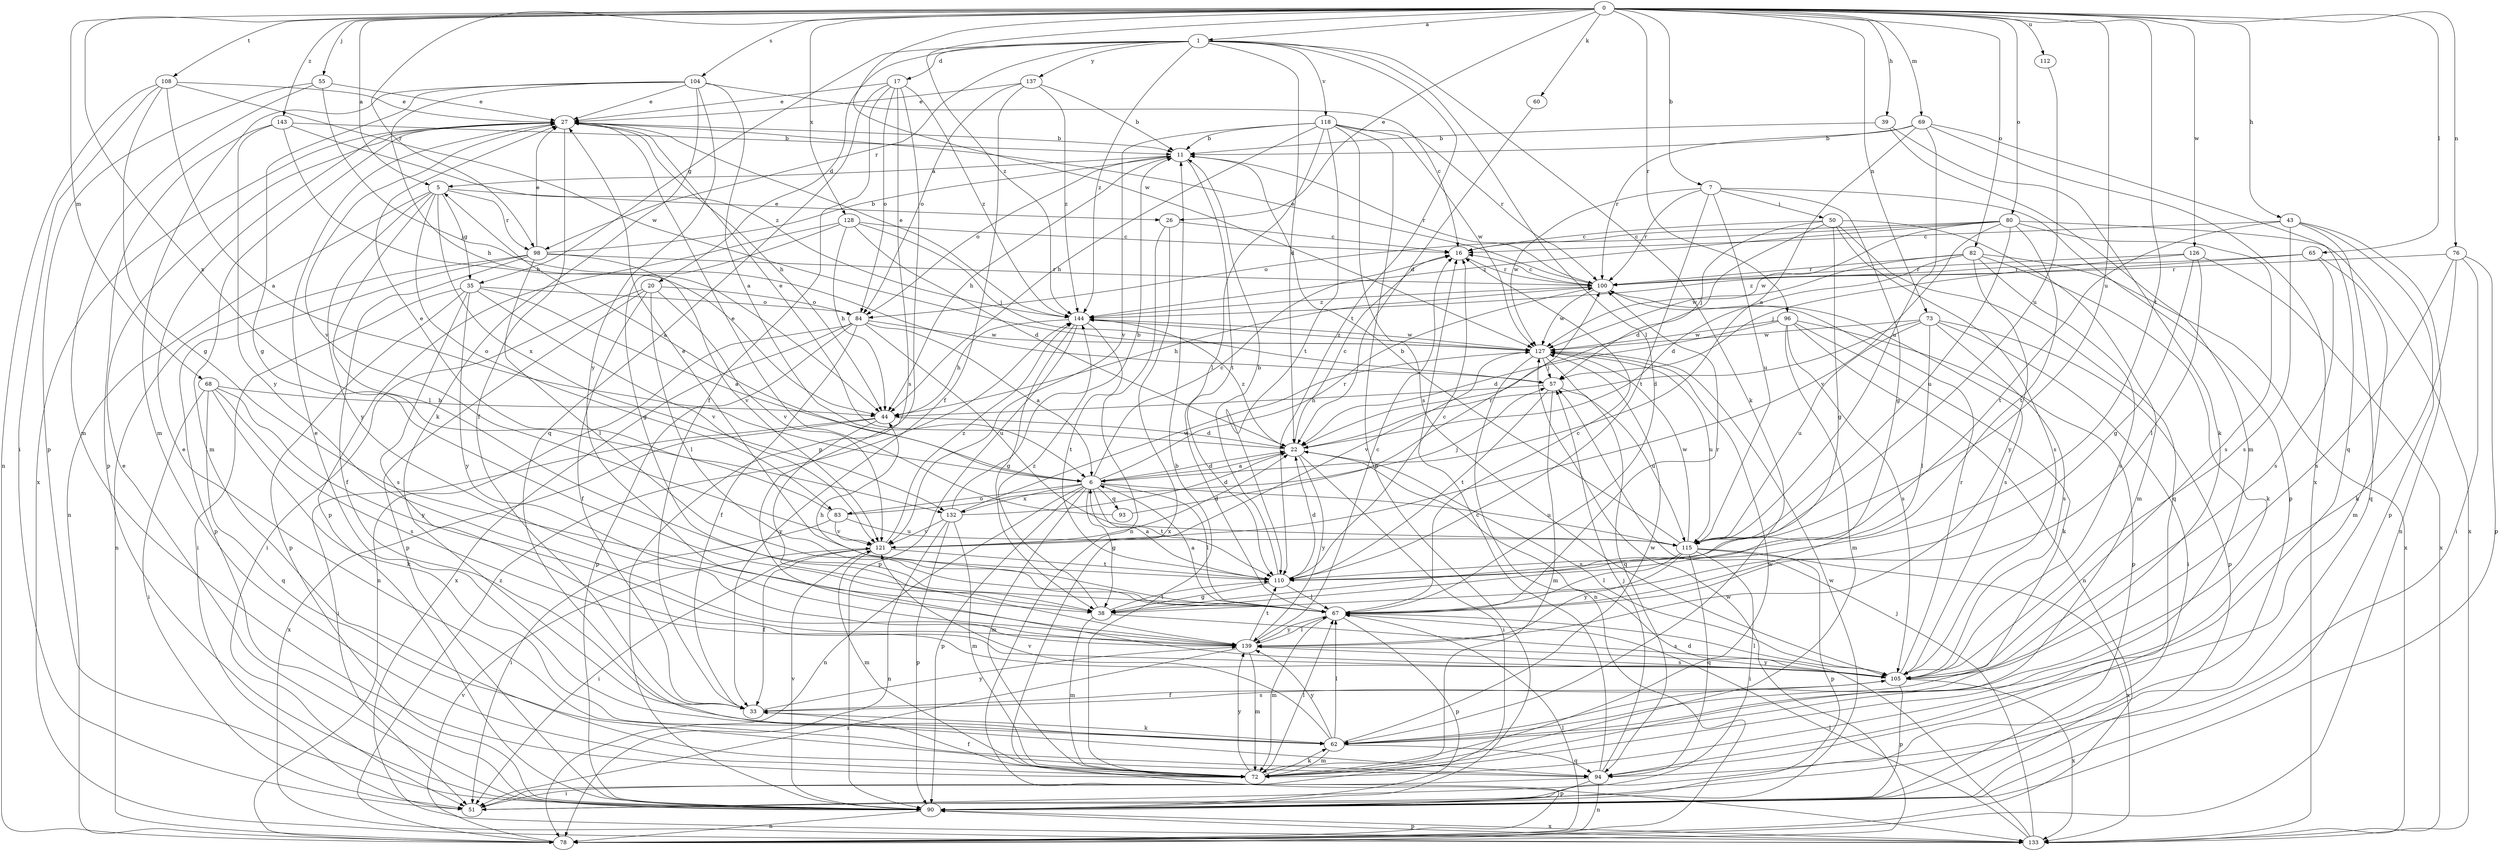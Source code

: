 strict digraph  {
0;
1;
5;
6;
7;
11;
16;
17;
20;
22;
26;
27;
33;
35;
38;
39;
43;
44;
50;
51;
55;
57;
60;
62;
65;
67;
68;
69;
72;
73;
76;
78;
80;
82;
83;
84;
90;
93;
94;
96;
98;
100;
104;
105;
108;
110;
112;
115;
118;
121;
126;
127;
128;
132;
133;
137;
139;
143;
144;
0 -> 1  [label=a];
0 -> 5  [label=a];
0 -> 7  [label=b];
0 -> 26  [label=e];
0 -> 39  [label=h];
0 -> 43  [label=h];
0 -> 55  [label=j];
0 -> 60  [label=k];
0 -> 65  [label=l];
0 -> 68  [label=m];
0 -> 69  [label=m];
0 -> 73  [label=n];
0 -> 76  [label=n];
0 -> 80  [label=o];
0 -> 82  [label=o];
0 -> 96  [label=r];
0 -> 98  [label=r];
0 -> 104  [label=s];
0 -> 108  [label=t];
0 -> 110  [label=t];
0 -> 112  [label=u];
0 -> 115  [label=u];
0 -> 126  [label=w];
0 -> 127  [label=w];
0 -> 128  [label=x];
0 -> 132  [label=x];
0 -> 143  [label=z];
0 -> 144  [label=z];
1 -> 17  [label=d];
1 -> 20  [label=d];
1 -> 22  [label=d];
1 -> 35  [label=g];
1 -> 62  [label=k];
1 -> 67  [label=l];
1 -> 98  [label=r];
1 -> 110  [label=t];
1 -> 118  [label=v];
1 -> 137  [label=y];
1 -> 144  [label=z];
5 -> 26  [label=e];
5 -> 35  [label=g];
5 -> 67  [label=l];
5 -> 78  [label=n];
5 -> 83  [label=o];
5 -> 98  [label=r];
5 -> 132  [label=x];
5 -> 139  [label=y];
6 -> 5  [label=a];
6 -> 16  [label=c];
6 -> 22  [label=d];
6 -> 38  [label=g];
6 -> 67  [label=l];
6 -> 72  [label=m];
6 -> 78  [label=n];
6 -> 83  [label=o];
6 -> 90  [label=p];
6 -> 93  [label=q];
6 -> 100  [label=r];
6 -> 110  [label=t];
6 -> 115  [label=u];
6 -> 132  [label=x];
7 -> 38  [label=g];
7 -> 50  [label=i];
7 -> 90  [label=p];
7 -> 100  [label=r];
7 -> 110  [label=t];
7 -> 115  [label=u];
7 -> 127  [label=w];
11 -> 5  [label=a];
11 -> 44  [label=h];
11 -> 84  [label=o];
11 -> 100  [label=r];
11 -> 110  [label=t];
16 -> 100  [label=r];
17 -> 27  [label=e];
17 -> 33  [label=f];
17 -> 84  [label=o];
17 -> 90  [label=p];
17 -> 94  [label=q];
17 -> 105  [label=s];
17 -> 144  [label=z];
20 -> 33  [label=f];
20 -> 51  [label=i];
20 -> 67  [label=l];
20 -> 84  [label=o];
20 -> 90  [label=p];
20 -> 121  [label=v];
22 -> 6  [label=a];
22 -> 16  [label=c];
22 -> 27  [label=e];
22 -> 51  [label=i];
22 -> 105  [label=s];
22 -> 139  [label=y];
22 -> 144  [label=z];
26 -> 16  [label=c];
26 -> 78  [label=n];
26 -> 133  [label=x];
27 -> 11  [label=b];
27 -> 33  [label=f];
27 -> 44  [label=h];
27 -> 72  [label=m];
27 -> 121  [label=v];
27 -> 133  [label=x];
33 -> 62  [label=k];
33 -> 105  [label=s];
33 -> 139  [label=y];
35 -> 6  [label=a];
35 -> 51  [label=i];
35 -> 84  [label=o];
35 -> 90  [label=p];
35 -> 105  [label=s];
35 -> 121  [label=v];
35 -> 139  [label=y];
38 -> 72  [label=m];
38 -> 105  [label=s];
38 -> 110  [label=t];
38 -> 144  [label=z];
39 -> 11  [label=b];
39 -> 62  [label=k];
39 -> 72  [label=m];
43 -> 16  [label=c];
43 -> 78  [label=n];
43 -> 90  [label=p];
43 -> 94  [label=q];
43 -> 105  [label=s];
43 -> 110  [label=t];
44 -> 22  [label=d];
44 -> 51  [label=i];
44 -> 133  [label=x];
44 -> 139  [label=y];
50 -> 16  [label=c];
50 -> 22  [label=d];
50 -> 38  [label=g];
50 -> 57  [label=j];
50 -> 72  [label=m];
50 -> 94  [label=q];
50 -> 105  [label=s];
55 -> 27  [label=e];
55 -> 57  [label=j];
55 -> 72  [label=m];
55 -> 90  [label=p];
57 -> 44  [label=h];
57 -> 72  [label=m];
57 -> 110  [label=t];
57 -> 115  [label=u];
60 -> 22  [label=d];
62 -> 27  [label=e];
62 -> 67  [label=l];
62 -> 72  [label=m];
62 -> 94  [label=q];
62 -> 121  [label=v];
62 -> 127  [label=w];
62 -> 139  [label=y];
65 -> 72  [label=m];
65 -> 100  [label=r];
65 -> 105  [label=s];
65 -> 144  [label=z];
67 -> 6  [label=a];
67 -> 16  [label=c];
67 -> 44  [label=h];
67 -> 72  [label=m];
67 -> 90  [label=p];
67 -> 100  [label=r];
67 -> 139  [label=y];
68 -> 44  [label=h];
68 -> 51  [label=i];
68 -> 62  [label=k];
68 -> 94  [label=q];
68 -> 105  [label=s];
68 -> 139  [label=y];
69 -> 6  [label=a];
69 -> 11  [label=b];
69 -> 94  [label=q];
69 -> 100  [label=r];
69 -> 115  [label=u];
69 -> 133  [label=x];
72 -> 11  [label=b];
72 -> 33  [label=f];
72 -> 62  [label=k];
72 -> 67  [label=l];
72 -> 127  [label=w];
72 -> 139  [label=y];
73 -> 22  [label=d];
73 -> 51  [label=i];
73 -> 67  [label=l];
73 -> 90  [label=p];
73 -> 105  [label=s];
73 -> 115  [label=u];
73 -> 127  [label=w];
76 -> 51  [label=i];
76 -> 62  [label=k];
76 -> 90  [label=p];
76 -> 100  [label=r];
76 -> 105  [label=s];
78 -> 67  [label=l];
78 -> 121  [label=v];
78 -> 127  [label=w];
78 -> 144  [label=z];
80 -> 16  [label=c];
80 -> 84  [label=o];
80 -> 105  [label=s];
80 -> 110  [label=t];
80 -> 115  [label=u];
80 -> 121  [label=v];
80 -> 127  [label=w];
80 -> 133  [label=x];
80 -> 144  [label=z];
82 -> 22  [label=d];
82 -> 62  [label=k];
82 -> 100  [label=r];
82 -> 105  [label=s];
82 -> 127  [label=w];
82 -> 133  [label=x];
82 -> 139  [label=y];
83 -> 27  [label=e];
83 -> 51  [label=i];
83 -> 57  [label=j];
83 -> 115  [label=u];
83 -> 121  [label=v];
84 -> 6  [label=a];
84 -> 33  [label=f];
84 -> 78  [label=n];
84 -> 90  [label=p];
84 -> 115  [label=u];
84 -> 127  [label=w];
84 -> 133  [label=x];
90 -> 27  [label=e];
90 -> 78  [label=n];
90 -> 121  [label=v];
90 -> 127  [label=w];
90 -> 133  [label=x];
93 -> 27  [label=e];
93 -> 100  [label=r];
94 -> 16  [label=c];
94 -> 27  [label=e];
94 -> 51  [label=i];
94 -> 57  [label=j];
94 -> 78  [label=n];
94 -> 90  [label=p];
96 -> 22  [label=d];
96 -> 62  [label=k];
96 -> 72  [label=m];
96 -> 78  [label=n];
96 -> 90  [label=p];
96 -> 105  [label=s];
96 -> 127  [label=w];
98 -> 11  [label=b];
98 -> 27  [label=e];
98 -> 33  [label=f];
98 -> 67  [label=l];
98 -> 78  [label=n];
98 -> 90  [label=p];
98 -> 100  [label=r];
98 -> 121  [label=v];
100 -> 16  [label=c];
100 -> 27  [label=e];
100 -> 44  [label=h];
100 -> 105  [label=s];
100 -> 127  [label=w];
100 -> 144  [label=z];
104 -> 6  [label=a];
104 -> 16  [label=c];
104 -> 27  [label=e];
104 -> 38  [label=g];
104 -> 44  [label=h];
104 -> 62  [label=k];
104 -> 72  [label=m];
104 -> 139  [label=y];
105 -> 33  [label=f];
105 -> 67  [label=l];
105 -> 90  [label=p];
105 -> 100  [label=r];
105 -> 133  [label=x];
105 -> 139  [label=y];
108 -> 6  [label=a];
108 -> 27  [label=e];
108 -> 38  [label=g];
108 -> 51  [label=i];
108 -> 78  [label=n];
108 -> 127  [label=w];
110 -> 6  [label=a];
110 -> 11  [label=b];
110 -> 16  [label=c];
110 -> 22  [label=d];
110 -> 27  [label=e];
110 -> 38  [label=g];
110 -> 67  [label=l];
112 -> 115  [label=u];
115 -> 11  [label=b];
115 -> 51  [label=i];
115 -> 67  [label=l];
115 -> 90  [label=p];
115 -> 94  [label=q];
115 -> 127  [label=w];
115 -> 133  [label=x];
115 -> 139  [label=y];
118 -> 11  [label=b];
118 -> 44  [label=h];
118 -> 67  [label=l];
118 -> 90  [label=p];
118 -> 100  [label=r];
118 -> 105  [label=s];
118 -> 110  [label=t];
118 -> 121  [label=v];
118 -> 127  [label=w];
121 -> 22  [label=d];
121 -> 33  [label=f];
121 -> 51  [label=i];
121 -> 72  [label=m];
121 -> 110  [label=t];
121 -> 144  [label=z];
126 -> 38  [label=g];
126 -> 57  [label=j];
126 -> 67  [label=l];
126 -> 100  [label=r];
126 -> 133  [label=x];
127 -> 57  [label=j];
127 -> 78  [label=n];
127 -> 94  [label=q];
127 -> 115  [label=u];
127 -> 121  [label=v];
127 -> 144  [label=z];
128 -> 16  [label=c];
128 -> 22  [label=d];
128 -> 38  [label=g];
128 -> 44  [label=h];
128 -> 57  [label=j];
128 -> 90  [label=p];
132 -> 11  [label=b];
132 -> 22  [label=d];
132 -> 72  [label=m];
132 -> 78  [label=n];
132 -> 90  [label=p];
132 -> 121  [label=v];
132 -> 127  [label=w];
133 -> 22  [label=d];
133 -> 57  [label=j];
133 -> 67  [label=l];
133 -> 90  [label=p];
137 -> 11  [label=b];
137 -> 27  [label=e];
137 -> 33  [label=f];
137 -> 84  [label=o];
137 -> 144  [label=z];
139 -> 16  [label=c];
139 -> 51  [label=i];
139 -> 67  [label=l];
139 -> 72  [label=m];
139 -> 105  [label=s];
139 -> 110  [label=t];
143 -> 11  [label=b];
143 -> 44  [label=h];
143 -> 90  [label=p];
143 -> 139  [label=y];
143 -> 144  [label=z];
144 -> 27  [label=e];
144 -> 38  [label=g];
144 -> 44  [label=h];
144 -> 90  [label=p];
144 -> 110  [label=t];
144 -> 127  [label=w];
}
